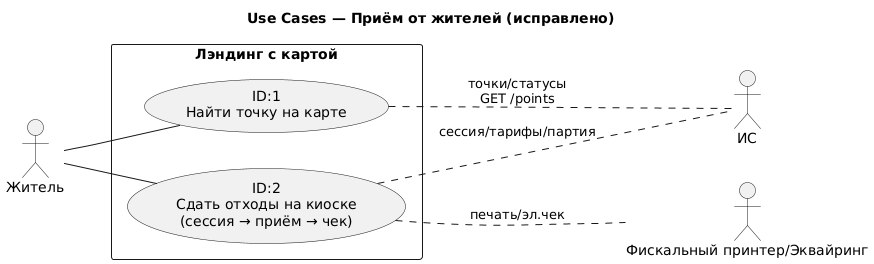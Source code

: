 @startuml
title Use Cases — Приём от жителей (исправлено)
left to right direction
skinparam defaultFontName "DejaVu Sans"

actor "Житель" as Resident
actor "ИС" as Core
actor "Фискальный принтер/Эквайринг" as Printer

rectangle "Лэндинг с картой" as Landing {
  usecase "ID:1\nНайти точку на карте" as UC1
  usecase "ID:2\nСдать отходы на киоске\n(сессия → приём → чек)" as UC2

}

Resident -- UC1
Resident -- UC2

UC1 .. Core : точки/статусы\nGET /points
UC2 .. Core : сессия/тарифы/партия
UC2 .. Printer : печать/эл.чек
@enduml
